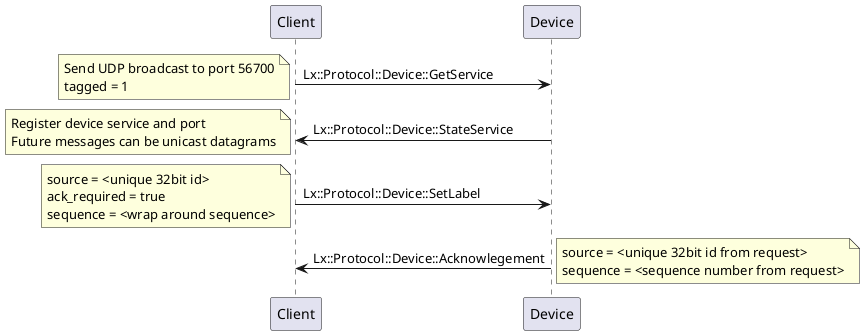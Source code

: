 @startuml

Client -> Device: Lx::Protocol::Device::GetService
note left: Send UDP broadcast to port 56700\ntagged = 1
Client <- Device: Lx::Protocol::Device::StateService
note left: Register device service and port\nFuture messages can be unicast datagrams
Client -> Device: Lx::Protocol::Device::SetLabel
note left: source = <unique 32bit id>\nack_required = true\nsequence = <wrap around sequence>
Client <- Device: Lx::Protocol::Device::Acknowlegement
note right: source = <unique 32bit id from request>\nsequence = <sequence number from request>

@enduml
